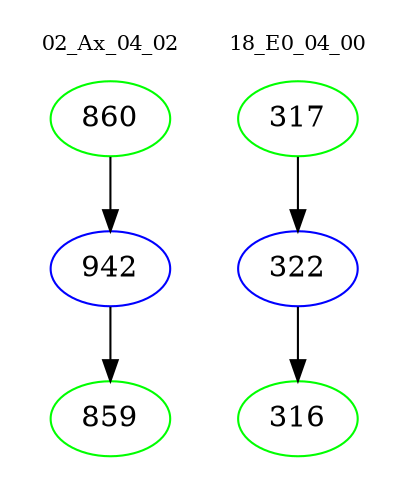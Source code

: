 digraph{
subgraph cluster_0 {
color = white
label = "02_Ax_04_02";
fontsize=10;
T0_860 [label="860", color="green"]
T0_860 -> T0_942 [color="black"]
T0_942 [label="942", color="blue"]
T0_942 -> T0_859 [color="black"]
T0_859 [label="859", color="green"]
}
subgraph cluster_1 {
color = white
label = "18_E0_04_00";
fontsize=10;
T1_317 [label="317", color="green"]
T1_317 -> T1_322 [color="black"]
T1_322 [label="322", color="blue"]
T1_322 -> T1_316 [color="black"]
T1_316 [label="316", color="green"]
}
}
